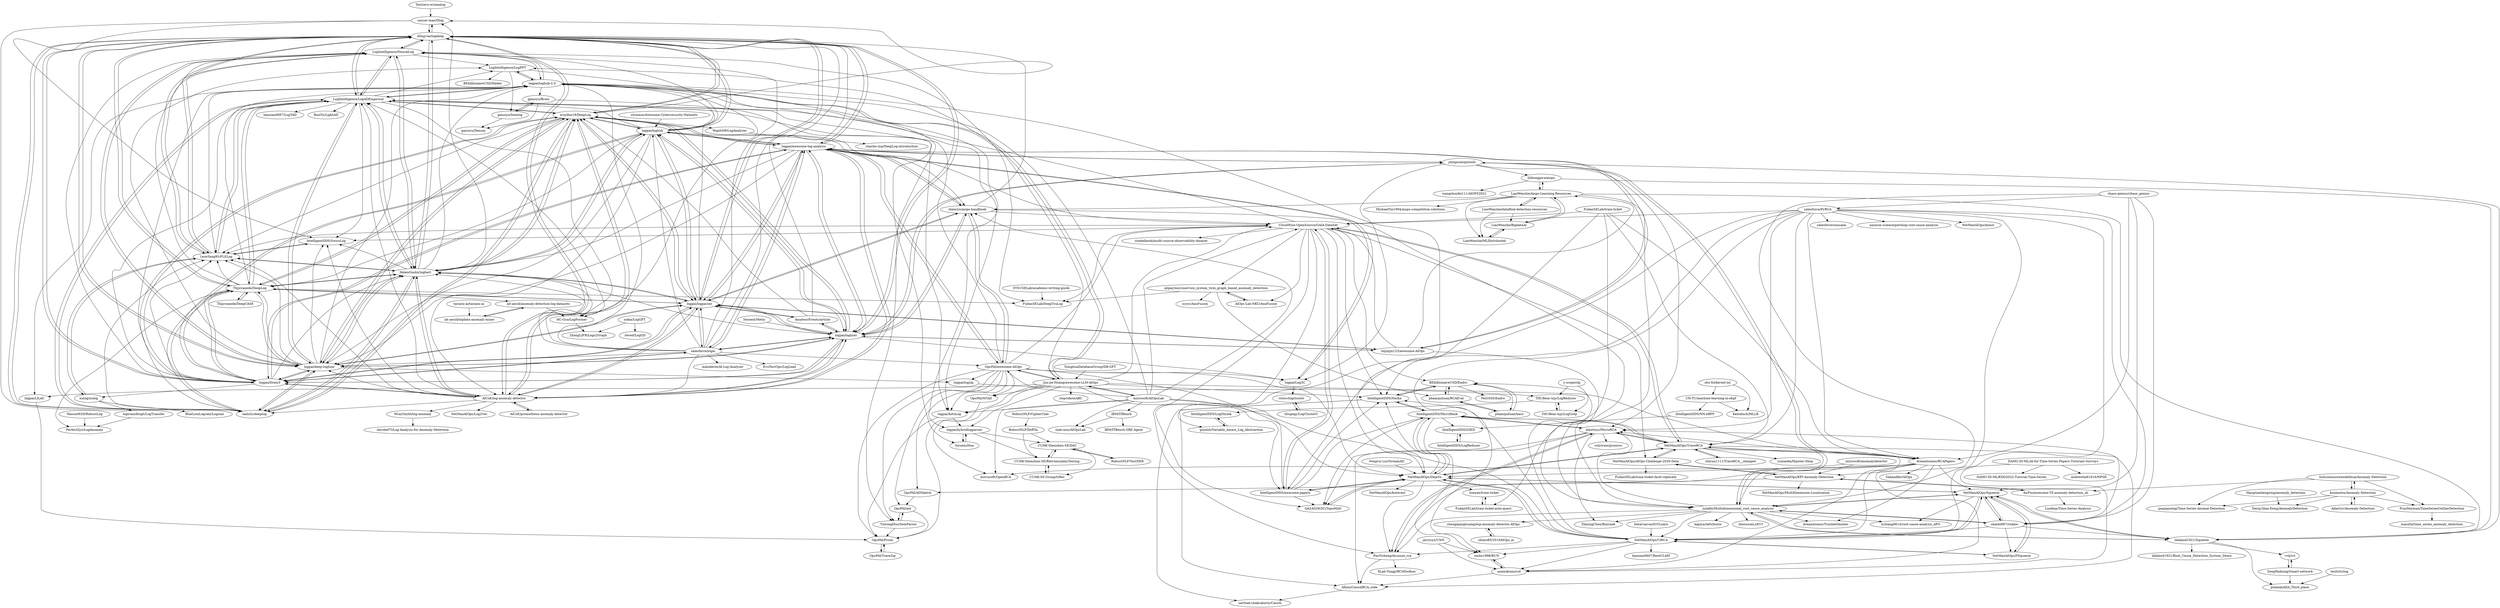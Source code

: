 digraph G {
"Testzero-wz/analog" -> "saucer-man/Dlog" ["e"=1]
"shramos/Awesome-Cybersecurity-Datasets" -> "logpai/loghub" ["e"=1]
"Albertsr/Anomaly-Detection" -> "kunlaotou/Anomaly-Detection" ["e"=1]
"logpai/awesome-log-analysis" -> "logpai/logparser"
"logpai/awesome-log-analysis" -> "logpai/loglizer"
"logpai/awesome-log-analysis" -> "d0ng1ee/logdeep"
"logpai/awesome-log-analysis" -> "logpai/loghub"
"logpai/awesome-log-analysis" -> "logpai/Drain3"
"logpai/awesome-log-analysis" -> "chenryn/aiops-handbook" ["e"=1]
"logpai/awesome-log-analysis" -> "AICoE/log-anomaly-detector"
"logpai/awesome-log-analysis" -> "wuyifan18/DeepLog"
"logpai/awesome-log-analysis" -> "logpai/Log3C"
"logpai/awesome-log-analysis" -> "logpai/deep-loglizer"
"logpai/awesome-log-analysis" -> "linjinjin123/awesome-AIOps" ["e"=1]
"logpai/awesome-log-analysis" -> "HelenGuohx/logbert"
"logpai/awesome-log-analysis" -> "OpsPAI/awesome-AIOps"
"logpai/awesome-log-analysis" -> "salesforce/logai"
"logpai/awesome-log-analysis" -> "jixinpu/aiopstools" ["e"=1]
"AICoE/log-anomaly-detector" -> "d0ng1ee/logdeep"
"AICoE/log-anomaly-detector" -> "logpai/loglizer"
"AICoE/log-anomaly-detector" -> "wuyifan18/DeepLog"
"AICoE/log-anomaly-detector" -> "logpai/awesome-log-analysis"
"AICoE/log-anomaly-detector" -> "HelenGuohx/logbert"
"AICoE/log-anomaly-detector" -> "LogIntelligence/LogADEmpirical"
"AICoE/log-anomaly-detector" -> "NetManAIOps/Log2Vec" ["e"=1]
"AICoE/log-anomaly-detector" -> "nailo2c/deeplog"
"AICoE/log-anomaly-detector" -> "logpai/Drain3"
"AICoE/log-anomaly-detector" -> "logpai/logparser"
"AICoE/log-anomaly-detector" -> "logpai/deep-loglizer"
"AICoE/log-anomaly-detector" -> "IntelligentDDS/SwissLog"
"AICoE/log-anomaly-detector" -> "AICoE/prometheus-anomaly-detector" ["e"=1]
"AICoE/log-anomaly-detector" -> "LeonYang95/PLELog"
"AICoE/log-anomaly-detector" -> "WraySmith/log-anomaly"
"wuyifan18/DeepLog" -> "d0ng1ee/logdeep"
"wuyifan18/DeepLog" -> "logpai/logparser"
"wuyifan18/DeepLog" -> "Thijsvanede/DeepLog"
"wuyifan18/DeepLog" -> "logpai/loglizer"
"wuyifan18/DeepLog" -> "nailo2c/deeplog"
"wuyifan18/DeepLog" -> "LogIntelligence/LogADEmpirical"
"wuyifan18/DeepLog" -> "LeonYang95/PLELog"
"wuyifan18/DeepLog" -> "AICoE/log-anomaly-detector"
"wuyifan18/DeepLog" -> "logpai/Drain3"
"wuyifan18/DeepLog" -> "HelenGuohx/logbert"
"wuyifan18/DeepLog" -> "logpai/awesome-log-analysis"
"wuyifan18/DeepLog" -> "saucer-man/Dlog"
"wuyifan18/DeepLog" -> "logpai/loghub"
"wuyifan18/DeepLog" -> "logpai/deep-loglizer"
"wuyifan18/DeepLog" -> "Wapiti08/LogAnalyzer"
"AICoE/prometheus-anomaly-detector" -> "AICoE/log-anomaly-detector" ["e"=1]
"microsoft/anomalydetector" -> "junkfei/Multidimensional_root_cause_analysis" ["e"=1]
"microsoft/anomalydetector" -> "NetManAIOps/KPI-Anomaly-Detection" ["e"=1]
"linjinjin123/awesome-AIOps" -> "logpai/awesome-log-analysis" ["e"=1]
"linjinjin123/awesome-AIOps" -> "logpai/loglizer" ["e"=1]
"linjinjin123/awesome-AIOps" -> "junkfei/Multidimensional_root_cause_analysis" ["e"=1]
"linjinjin123/awesome-AIOps" -> "LiaoWenzhe/Aiops-Learning-Resources" ["e"=1]
"linjinjin123/awesome-AIOps" -> "logpai/logparser" ["e"=1]
"linjinjin123/awesome-AIOps" -> "CloudWise-OpenSource/GAIA-DataSet" ["e"=1]
"Tencent/Metis" -> "logpai/loglizer" ["e"=1]
"chenryn/aiops-handbook" -> "logpai/awesome-log-analysis" ["e"=1]
"chenryn/aiops-handbook" -> "logpai/loglizer" ["e"=1]
"chenryn/aiops-handbook" -> "logpai/logparser" ["e"=1]
"chenryn/aiops-handbook" -> "CloudWise-OpenSource/GAIA-DataSet" ["e"=1]
"chenryn/aiops-handbook" -> "d0ng1ee/logdeep" ["e"=1]
"chenryn/aiops-handbook" -> "OpsPAI/awesome-AIOps" ["e"=1]
"chenryn/aiops-handbook" -> "junkfei/Multidimensional_root_cause_analysis" ["e"=1]
"logpai/Log3C" -> "logpai/awesome-log-analysis"
"logpai/Log3C" -> "ristov/logcluster"
"junkfei/Multidimensional_root_cause_analysis" -> "lalaland1921/Squeeze"
"junkfei/Multidimensional_root_cause_analysis" -> "NetManAIOps/Squeeze"
"junkfei/Multidimensional_root_cause_analysis" -> "shaido987/riskloc"
"junkfei/Multidimensional_root_cause_analysis" -> "dreamhomes/TroubleShooter"
"junkfei/Multidimensional_root_cause_analysis" -> "PanYicheng/dycause_rca"
"junkfei/Multidimensional_root_cause_analysis" -> "lyzhang0614/root-cause-analysis_APG"
"junkfei/Multidimensional_root_cause_analysis" -> "chengqianghuang/exp-anomaly-detector-AIOps"
"junkfei/Multidimensional_root_cause_analysis" -> "elastisys/MicroRCA"
"junkfei/Multidimensional_root_cause_analysis" -> "ZhiyingChen/fluxrank"
"junkfei/Multidimensional_root_cause_analysis" -> "jixinpu/aiopstools" ["e"=1]
"junkfei/Multidimensional_root_cause_analysis" -> "DawnsonLi/EVT" ["e"=1]
"junkfei/Multidimensional_root_cause_analysis" -> "kapiya/Adtributor"
"junkfei/Multidimensional_root_cause_analysis" -> "NetManAIOps/CIRCA"
"FudanSELab/train-ticket" -> "CloudWise-OpenSource/GAIA-DataSet" ["e"=1]
"FudanSELab/train-ticket" -> "NetManAIOps/TraceRCA" ["e"=1]
"FudanSELab/train-ticket" -> "NetManAIOps/DejaVu" ["e"=1]
"FudanSELab/train-ticket" -> "FudanSELab/train-ticket-auto-query" ["e"=1]
"FudanSELab/train-ticket" -> "dreamhomes/RCAPapers" ["e"=1]
"jixinpu/aiopstools" -> "junkfei/Multidimensional_root_cause_analysis" ["e"=1]
"jixinpu/aiopstools" -> "lilihongjava/aiops" ["e"=1]
"jixinpu/aiopstools" -> "logpai/loglizer" ["e"=1]
"jixinpu/aiopstools" -> "logpai/awesome-log-analysis" ["e"=1]
"jixinpu/aiopstools" -> "lalaland1921/Squeeze" ["e"=1]
"jixinpu/aiopstools" -> "logpai/Log3C" ["e"=1]
"jixinpu/aiopstools" -> "elastisys/MicroRCA" ["e"=1]
"AmateurEvents/article" -> "logpai/loglizer"
"AmateurEvents/article" -> "d0ng1ee/logdeep"
"AmateurEvents/article" -> "wuyifan18/DeepLog"
"AmateurEvents/article" -> "logpai/logparser"
"PracNeyman/TimeSeriesOutlierDetection" -> "massful/time_series_anomaly_detection"
"kunlaotou/Anomaly-Detection" -> "buhuixiezuowendelihua/Anomaly-Detection"
"kunlaotou/Anomaly-Detection" -> "Deriq-Qian-Dong/AnomalyDetection"
"kunlaotou/Anomaly-Detection" -> "PracNeyman/TimeSeriesOutlierDetection"
"kunlaotou/Anomaly-Detection" -> "Albertsr/Anomaly-Detection" ["e"=1]
"kunlaotou/Anomaly-Detection" -> "panjianning/Time-Series-Anomal-Detection"
"NetManAIOps/Squeeze" -> "lalaland1921/Squeeze"
"NetManAIOps/Squeeze" -> "shaido987/riskloc"
"NetManAIOps/Squeeze" -> "NetManAIOps/PSqueeze"
"NetManAIOps/Squeeze" -> "junkfei/Multidimensional_root_cause_analysis"
"NetManAIOps/Squeeze" -> "NetManAIOps/CIRCA"
"NetManAIOps/Squeeze" -> "NetManAIOps/DejaVu"
"NetManAIOps/Squeeze" -> "lyzhang0614/root-cause-analysis_APG"
"Hangtianhengxing/anomaly_detection" -> "Deriq-Qian-Dong/AnomalyDetection"
"chengqianghuang/exp-anomaly-detector-AIOps" -> "shimo85/2019AIOps_ai"
"shimo85/2019AIOps_ai" -> "chengqianghuang/exp-anomaly-detector-AIOps"
"logtransfergit/LogTransfer" -> "PerfectZyx/LogAnomaly"
"logpai/Drain3" -> "logpai/logparser"
"logpai/Drain3" -> "d0ng1ee/logdeep"
"logpai/Drain3" -> "logpai/loglizer"
"logpai/Drain3" -> "logpai/awesome-log-analysis"
"logpai/Drain3" -> "wuyifan18/DeepLog"
"logpai/Drain3" -> "logpai/deep-loglizer"
"logpai/Drain3" -> "LogIntelligence/LogADEmpirical"
"logpai/Drain3" -> "logpai/loghub"
"logpai/Drain3" -> "HelenGuohx/logbert"
"logpai/Drain3" -> "Thijsvanede/DeepLog"
"logpai/Drain3" -> "AICoE/log-anomaly-detector"
"logpai/Drain3" -> "salesforce/logai"
"logpai/Drain3" -> "LogIntelligence/NeuralLog"
"logpai/Drain3" -> "nulog/nulog"
"logpai/Drain3" -> "LeonYang95/PLELog"
"d0ng1ee/logdeep" -> "wuyifan18/DeepLog"
"d0ng1ee/logdeep" -> "HelenGuohx/logbert"
"d0ng1ee/logdeep" -> "nailo2c/deeplog"
"d0ng1ee/logdeep" -> "logpai/logparser"
"d0ng1ee/logdeep" -> "LogIntelligence/LogADEmpirical"
"d0ng1ee/logdeep" -> "LeonYang95/PLELog"
"d0ng1ee/logdeep" -> "Thijsvanede/DeepLog"
"d0ng1ee/logdeep" -> "logpai/loglizer"
"d0ng1ee/logdeep" -> "AICoE/log-anomaly-detector"
"d0ng1ee/logdeep" -> "logpai/Drain3"
"d0ng1ee/logdeep" -> "logpai/deep-loglizer"
"d0ng1ee/logdeep" -> "logpai/awesome-log-analysis"
"d0ng1ee/logdeep" -> "LogIntelligence/NeuralLog"
"d0ng1ee/logdeep" -> "saucer-man/Dlog"
"d0ng1ee/logdeep" -> "logpai/loghub"
"nulog/nulog" -> "LeonYang95/PLELog"
"nulog/nulog" -> "BlueLionLogram/Logram"
"nulog/nulog" -> "logtransfergit/LogTransfer"
"NetManAIOps/KPI-Anomaly-Detection" -> "NetManAIOps/AIOps-Challenge-2020-Data"
"NetManAIOps/KPI-Anomaly-Detection" -> "NetManAIOps/MultiDimension-Localization"
"NetManAIOps/KPI-Anomaly-Detection" -> "AirFin/awesome-TS-anomaly-detection_zh"
"NetManAIOps/KPI-Anomaly-Detection" -> "OpsPAI/ADSketch"
"buhuixiezuowendelihua/Anomaly-Detection" -> "kunlaotou/Anomaly-Detection"
"buhuixiezuowendelihua/Anomaly-Detection" -> "panjianning/Time-Series-Anomal-Detection"
"buhuixiezuowendelihua/Anomaly-Detection" -> "PracNeyman/TimeSeriesOutlierDetection"
"buhuixiezuowendelihua/Anomaly-Detection" -> "AirFin/awesome-TS-anomaly-detection_zh"
"Thijsvanede/DeepLog" -> "nailo2c/deeplog"
"Thijsvanede/DeepLog" -> "d0ng1ee/logdeep"
"Thijsvanede/DeepLog" -> "Thijsvanede/DeepCASE" ["e"=1]
"Thijsvanede/DeepLog" -> "wuyifan18/DeepLog"
"Thijsvanede/DeepLog" -> "HelenGuohx/logbert"
"Thijsvanede/DeepLog" -> "LogIntelligence/LogADEmpirical"
"Thijsvanede/DeepLog" -> "logpai/deep-loglizer"
"Thijsvanede/DeepLog" -> "LogIntelligence/NeuralLog"
"Thijsvanede/DeepLog" -> "FudanSELab/DeepTraLog"
"Thijsvanede/DeepLog" -> "logpai/Drain3"
"Thijsvanede/DeepLog" -> "PerfectZyx/LogAnomaly"
"Thijsvanede/DeepLog" -> "logpai/logparser"
"Thijsvanede/DeepLog" -> "logpai/loghub-2.0"
"Thijsvanede/DeepLog" -> "ait-aecid/anomaly-detection-log-datasets"
"Thijsvanede/DeepLog" -> "LeonYang95/PLELog"
"ait-aecid/logdata-anomaly-miner" -> "ait-aecid/anomaly-detection-log-datasets"
"Wapiti08/LogAnalyzer" -> "charles-typ/DeepLog-introduction"
"logpai/logzip" -> "THUBear-wjy/LogReducer"
"dreamhomes/RCAPapers" -> "NetManAIOps/TraceRCA"
"dreamhomes/RCAPapers" -> "elastisys/MicroRCA"
"dreamhomes/RCAPapers" -> "dreamhomes/TroubleShooter"
"dreamhomes/RCAPapers" -> "Sahandfer/AIOps"
"dreamhomes/RCAPapers" -> "PanYicheng/dycause_rca"
"dreamhomes/RCAPapers" -> "NetManAIOps/CIRCA"
"dreamhomes/RCAPapers" -> "microsoft/OpenRCA"
"dreamhomes/RCAPapers" -> "NetManAIOps/Squeeze"
"dreamhomes/RCAPapers" -> "NetManAIOps/DejaVu"
"dreamhomes/RCAPapers" -> "azamikram/rcd"
"nailo2c/deeplog" -> "Thijsvanede/DeepLog"
"nailo2c/deeplog" -> "d0ng1ee/logdeep"
"nailo2c/deeplog" -> "wuyifan18/DeepLog"
"nailo2c/deeplog" -> "LeonYang95/PLELog"
"nailo2c/deeplog" -> "LogIntelligence/LogADEmpirical"
"nailo2c/deeplog" -> "HelenGuohx/logbert"
"nailo2c/deeplog" -> "logpai/deep-loglizer"
"nailo2c/deeplog" -> "logpai/loghub-2.0"
"saucer-man/Dlog" -> "d0ng1ee/logdeep"
"saucer-man/Dlog" -> "IntelligentDDS/SwissLog"
"saucer-man/Dlog" -> "nailo2c/deeplog"
"ZengHaihong/Smart-network" -> "pinlank/AIIA_Third_place"
"ZengHaihong/Smart-network" -> "vvlj/rcl"
"lalaland1921/Squeeze" -> "NetManAIOps/Squeeze"
"lalaland1921/Squeeze" -> "junkfei/Multidimensional_root_cause_analysis"
"lalaland1921/Squeeze" -> "lalaland1921/Root_Cause_Detection_System_Demo"
"lalaland1921/Squeeze" -> "pinlank/AIIA_Third_place"
"lalaland1921/Squeeze" -> "vvlj/rcl"
"testtctc/log" -> "pinlank/AIIA_Third_place"
"QAZASDEDC/TopoMAD" -> "NetManAIOps/DejaVu"
"elastisys/MicroRCA" -> "PanYicheng/dycause_rca"
"elastisys/MicroRCA" -> "NetManAIOps/TraceRCA"
"elastisys/MicroRCA" -> "ZhiyingChen/fluxrank"
"elastisys/MicroRCA" -> "IntelligentDDS/MicroRank"
"elastisys/MicroRCA" -> "AXinx/CausalRCA_code"
"elastisys/MicroRCA" -> "rshriram/pymicro"
"elastisys/MicroRCA" -> "QAZASDEDC/TopoMAD"
"Mason0629/RobustLog" -> "PerfectZyx/LogAnomaly"
"vvlj/rcl" -> "ZengHaihong/Smart-network"
"HelenGuohx/logbert" -> "d0ng1ee/logdeep"
"HelenGuohx/logbert" -> "LogIntelligence/NeuralLog"
"HelenGuohx/logbert" -> "LogIntelligence/LogADEmpirical"
"HelenGuohx/logbert" -> "LeonYang95/PLELog"
"HelenGuohx/logbert" -> "logpai/deep-loglizer"
"HelenGuohx/logbert" -> "Thijsvanede/DeepLog"
"HelenGuohx/logbert" -> "nailo2c/deeplog"
"HelenGuohx/logbert" -> "IntelligentDDS/SwissLog"
"HelenGuohx/logbert" -> "wuyifan18/DeepLog"
"HelenGuohx/logbert" -> "logpai/loghub-2.0"
"HelenGuohx/logbert" -> "HC-Guo/LogFormer"
"HelenGuohx/logbert" -> "saucer-man/Dlog"
"HelenGuohx/logbert" -> "logpai/loghub"
"HelenGuohx/logbert" -> "AICoE/log-anomaly-detector"
"HelenGuohx/logbert" -> "logpai/logparser"
"chaos-genius/chaos_genius" -> "salesforce/PyRCA" ["e"=1]
"chaos-genius/chaos_genius" -> "dreamhomes/RCAPapers" ["e"=1]
"chaos-genius/chaos_genius" -> "junkfei/Multidimensional_root_cause_analysis" ["e"=1]
"chaos-genius/chaos_genius" -> "NetManAIOps/Squeeze" ["e"=1]
"chaos-genius/chaos_genius" -> "shaido987/riskloc" ["e"=1]
"AirFin/awesome-TS-anomaly-detection_zh" -> "NetManAIOps/KPI-Anomaly-Detection"
"AirFin/awesome-TS-anomaly-detection_zh" -> "Luodian/Time-Series-Analysis"
"LeonYang95/PLELog" -> "LogIntelligence/LogADEmpirical"
"LeonYang95/PLELog" -> "IntelligentDDS/SwissLog"
"LeonYang95/PLELog" -> "LogIntelligence/NeuralLog"
"LeonYang95/PLELog" -> "d0ng1ee/logdeep"
"LeonYang95/PLELog" -> "nulog/nulog"
"LeonYang95/PLELog" -> "HelenGuohx/logbert"
"IntelligentDDS/SwissLog" -> "LeonYang95/PLELog"
"logpai/deep-loglizer" -> "LogIntelligence/LogADEmpirical"
"logpai/deep-loglizer" -> "LogIntelligence/NeuralLog"
"logpai/deep-loglizer" -> "HelenGuohx/logbert"
"logpai/deep-loglizer" -> "d0ng1ee/logdeep"
"logpai/deep-loglizer" -> "nailo2c/deeplog"
"logpai/deep-loglizer" -> "Thijsvanede/DeepLog"
"logpai/deep-loglizer" -> "logpai/loghub-2.0"
"logpai/deep-loglizer" -> "logpai/logparser"
"logpai/deep-loglizer" -> "logpai/Drain3"
"logpai/deep-loglizer" -> "logpai/loglizer"
"logpai/deep-loglizer" -> "LeonYang95/PLELog"
"logpai/deep-loglizer" -> "LogIntelligence/LogPPT"
"logpai/deep-loglizer" -> "IntelligentDDS/SwissLog"
"logpai/deep-loglizer" -> "wuyifan18/DeepLog"
"logpai/deep-loglizer" -> "logpai/logzip"
"LogIntelligence/LogADEmpirical" -> "LogIntelligence/NeuralLog"
"LogIntelligence/LogADEmpirical" -> "LeonYang95/PLELog"
"LogIntelligence/LogADEmpirical" -> "HelenGuohx/logbert"
"LogIntelligence/LogADEmpirical" -> "d0ng1ee/logdeep"
"LogIntelligence/LogADEmpirical" -> "logpai/deep-loglizer"
"LogIntelligence/LogADEmpirical" -> "HC-Guo/LogFormer"
"LogIntelligence/LogADEmpirical" -> "LogIntelligence/LogPPT"
"LogIntelligence/LogADEmpirical" -> "IntelligentDDS/SwissLog"
"LogIntelligence/LogADEmpirical" -> "logpai/AutoLog"
"LogIntelligence/LogADEmpirical" -> "Thijsvanede/DeepLog"
"LogIntelligence/LogADEmpirical" -> "logpai/loghub-2.0"
"LogIntelligence/LogADEmpirical" -> "nailo2c/deeplog"
"LogIntelligence/LogADEmpirical" -> "wuyifan18/DeepLog"
"LogIntelligence/LogADEmpirical" -> "hanxiao0607/LogTAD"
"LogIntelligence/LogADEmpirical" -> "BoxiYu/LightAD"
"CloudWise-OpenSource/GAIA-DataSet" -> "alipay/microservice_system_twin_graph_based_anomaly_detection"
"CloudWise-OpenSource/GAIA-DataSet" -> "NetManAIOps/DejaVu"
"CloudWise-OpenSource/GAIA-DataSet" -> "NetManAIOps/TraceRCA"
"CloudWise-OpenSource/GAIA-DataSet" -> "AIOps-Lab-NKU/AnoFusion"
"CloudWise-OpenSource/GAIA-DataSet" -> "QAZASDEDC/TopoMAD"
"CloudWise-OpenSource/GAIA-DataSet" -> "IntelligentDDS/Nezha"
"CloudWise-OpenSource/GAIA-DataSet" -> "IntelligentDDS/awesome-papers"
"CloudWise-OpenSource/GAIA-DataSet" -> "snedelkoski/multi-source-observability-dataset"
"CloudWise-OpenSource/GAIA-DataSet" -> "FudanSELab/DeepTraLog"
"CloudWise-OpenSource/GAIA-DataSet" -> "LeonYang95/PLELog"
"CloudWise-OpenSource/GAIA-DataSet" -> "BEbillionaireUSD/Eadro"
"CloudWise-OpenSource/GAIA-DataSet" -> "LogIntelligence/LogADEmpirical"
"CloudWise-OpenSource/GAIA-DataSet" -> "IntelligentDDS/SwissLog"
"CloudWise-OpenSource/GAIA-DataSet" -> "NetManAIOps/AIOps-Challenge-2020-Data"
"CloudWise-OpenSource/GAIA-DataSet" -> "PanYicheng/dycause_rca"
"SYSUSELab/academic-writing-guide" -> "FudanSELab/DeepTraLog" ["e"=1]
"y-scope/clp" -> "THUBear-wjy/LogGrep" ["e"=1]
"y-scope/clp" -> "THUBear-wjy/LogReducer" ["e"=1]
"NetManAIOps/TraceRCA" -> "chiyun1111/TraceRCA__changed"
"NetManAIOps/TraceRCA" -> "IntelligentDDS/MicroRank"
"NetManAIOps/TraceRCA" -> "elastisys/MicroRCA"
"NetManAIOps/TraceRCA" -> "NetManAIOps/DejaVu"
"NetManAIOps/TraceRCA" -> "azamikram/rcd"
"NetManAIOps/TraceRCA" -> "dreamhomes/RCAPapers"
"NetManAIOps/TraceRCA" -> "AXinx/CausalRCA_code"
"NetManAIOps/TraceRCA" -> "yuxiaoba/Hipster-Shop"
"NetManAIOps/TraceRCA" -> "NetManAIOps/AIOps-Challenge-2020-Data"
"NetManAIOps/TraceRCA" -> "CloudWise-OpenSource/GAIA-DataSet"
"CN-TU/machine-learning-in-ebpf" -> "IntelligentDDS/NN-eBPF"
"CN-TU/machine-learning-in-ebpf" -> "Keitokuch/MLLB"
"WraySmith/log-anomaly" -> "davide97l/Log-Analysis-for-Anomaly-Detection"
"LogIntelligence/NeuralLog" -> "LogIntelligence/LogADEmpirical"
"LogIntelligence/NeuralLog" -> "LeonYang95/PLELog"
"LogIntelligence/NeuralLog" -> "HelenGuohx/logbert"
"LogIntelligence/NeuralLog" -> "logpai/loghub-2.0"
"LogIntelligence/NeuralLog" -> "logpai/deep-loglizer"
"LogIntelligence/NeuralLog" -> "FudanSELab/DeepTraLog"
"LogIntelligence/NeuralLog" -> "d0ng1ee/logdeep"
"LogIntelligence/NeuralLog" -> "LogIntelligence/LogPPT"
"Fengrui-Liu/StreamAD" -> "NetManAIOps/DejaVu" ["e"=1]
"OpsPAI/awesome-AIOps" -> "OpsPAI/aid"
"OpsPAI/awesome-AIOps" -> "Jun-jie-Huang/awesome-LLM-AIOps"
"OpsPAI/awesome-AIOps" -> "OpsPAI/MTAD" ["e"=1]
"OpsPAI/awesome-AIOps" -> "OpsPAI/ADSketch"
"OpsPAI/awesome-AIOps" -> "LogIntelligence/LogADEmpirical"
"OpsPAI/awesome-AIOps" -> "IntelligentDDS/awesome-papers"
"OpsPAI/awesome-AIOps" -> "logpai/AutoLog"
"OpsPAI/awesome-AIOps" -> "chenryn/aiops-handbook" ["e"=1]
"OpsPAI/awesome-AIOps" -> "logpai/awesome-log-analysis"
"OpsPAI/awesome-AIOps" -> "logpai/logzip"
"OpsPAI/awesome-AIOps" -> "OpsPAI/Prism"
"OpsPAI/awesome-AIOps" -> "YintongHuo/SemParser"
"OpsPAI/awesome-AIOps" -> "CloudWise-OpenSource/GAIA-DataSet"
"OpsPAI/awesome-AIOps" -> "NetManAIOps/DejaVu"
"OpsPAI/awesome-AIOps" -> "logpai/Log3C"
"THUBear-wjy/LogReducer" -> "THUBear-wjy/LogGrep"
"THUBear-wjy/LogReducer" -> "IntelligentDDS/LogShrink"
"PanYicheng/dycause_rca" -> "elastisys/MicroRCA"
"PanYicheng/dycause_rca" -> "XLab-Tongji/RCAToolbox"
"PanYicheng/dycause_rca" -> "AXinx/CausalRCA_code"
"OpsPAI/aid" -> "OpsPAI/Prism"
"OpsPAI/aid" -> "YintongHuo/SemParser"
"lizeyan/train-ticket" -> "FudanSELab/train-ticket-auto-query"
"LiaoWenzhe/BigdataAi" -> "LiaoWenzhe/MLDistributed"
"LiaoWenzhe/BigdataAi" -> "LiaoWenzhe/Aiops-Learning-Resources"
"shaido987/riskloc" -> "NetManAIOps/Squeeze"
"shaido987/riskloc" -> "junkfei/Multidimensional_root_cause_analysis"
"shaido987/riskloc" -> "NetManAIOps/PSqueeze"
"shaido987/riskloc" -> "lalaland1921/Squeeze"
"shaido987/riskloc" -> "elastisys/MicroRCA"
"shaido987/riskloc" -> "NetManAIOps/CIRCA"
"Thijsvanede/DeepCASE" -> "Thijsvanede/DeepLog" ["e"=1]
"NetManAIOps/AIOps-Challenge-2020-Data" -> "NetManAIOps/KPI-Anomaly-Detection"
"NetManAIOps/AIOps-Challenge-2020-Data" -> "FudanSELab/train-ticket-fault-replicate" ["e"=1]
"NetManAIOps/AIOps-Challenge-2020-Data" -> "NetManAIOps/TraceRCA"
"lilihongjava/aiops" -> "LiaoWenzhe/Aiops-Learning-Resources"
"lilihongjava/aiops" -> "wangzhoufei111/AIOPS2021"
"lilihongjava/aiops" -> "lalaland1921/Squeeze"
"FudanSELab/train-ticket-auto-query" -> "lizeyan/train-ticket"
"IntelligentDDS/MicroRank" -> "IntelligentDDS/GIED"
"IntelligentDDS/MicroRank" -> "IntelligentDDS/Nezha"
"IntelligentDDS/MicroRank" -> "NetManAIOps/DejaVu"
"IntelligentDDS/MicroRank" -> "NetManAIOps/TraceRCA"
"IntelligentDDS/MicroRank" -> "QAZASDEDC/TopoMAD"
"IntelligentDDS/MicroRank" -> "elastisys/MicroRCA"
"IntelligentDDS/MicroRank" -> "zmlin1998/RUN"
"LiaoWenzhe/MLDistributed" -> "LiaoWenzhe/BigdataAi"
"LiaoWenzhe/Aiops-Learning-Resources" -> "LiaoWenzhe/BigdataAi"
"LiaoWenzhe/Aiops-Learning-Resources" -> "lilihongjava/aiops"
"LiaoWenzhe/Aiops-Learning-Resources" -> "LiaoWenzhe/dataRisk-detection-resources"
"LiaoWenzhe/Aiops-Learning-Resources" -> "LiaoWenzhe/MLDistributed"
"LiaoWenzhe/Aiops-Learning-Resources" -> "lalaland1921/Squeeze"
"LiaoWenzhe/Aiops-Learning-Resources" -> "MichaelYin1994/aiops-competition-solutions"
"LiaoWenzhe/Aiops-Learning-Resources" -> "junkfei/Multidimensional_root_cause_analysis"
"LiaoWenzhe/Aiops-Learning-Resources" -> "chenryn/aiops-handbook" ["e"=1]
"logpai/logparser" -> "logpai/loglizer"
"logpai/logparser" -> "logpai/loghub"
"logpai/logparser" -> "logpai/Drain3"
"logpai/logparser" -> "d0ng1ee/logdeep"
"logpai/logparser" -> "logpai/awesome-log-analysis"
"logpai/logparser" -> "wuyifan18/DeepLog"
"logpai/logparser" -> "logpai/deep-loglizer"
"logpai/logparser" -> "HelenGuohx/logbert"
"logpai/logparser" -> "chenryn/aiops-handbook" ["e"=1]
"logpai/logparser" -> "AICoE/log-anomaly-detector"
"logpai/logparser" -> "Thijsvanede/DeepLog"
"logpai/logparser" -> "AmateurEvents/article"
"logpai/logparser" -> "linjinjin123/awesome-AIOps" ["e"=1]
"logpai/logparser" -> "LogIntelligence/LogADEmpirical"
"logpai/logparser" -> "salesforce/logai"
"IntelligentDDS/awesome-papers" -> "NetManAIOps/DejaVu"
"IntelligentDDS/awesome-papers" -> "IntelligentDDS/MicroRank"
"IntelligentDDS/awesome-papers" -> "QAZASDEDC/TopoMAD"
"IntelligentDDS/awesome-papers" -> "IntelligentDDS/Nezha"
"IntelligentDDS/awesome-papers" -> "CloudWise-OpenSource/GAIA-DataSet"
"DataCanvasIO/YLearn" -> "NetManAIOps/CIRCA" ["e"=1]
"chiyun1111/TraceRCA__changed" -> "NetManAIOps/TraceRCA"
"NetManAIOps/CIRCA" -> "NetManAIOps/DejaVu"
"NetManAIOps/CIRCA" -> "BEbillionaireUSD/Eadro"
"NetManAIOps/CIRCA" -> "NetManAIOps/PSqueeze"
"NetManAIOps/CIRCA" -> "PanYicheng/dycause_rca"
"NetManAIOps/CIRCA" -> "NetManAIOps/Squeeze"
"NetManAIOps/CIRCA" -> "azamikram/rcd"
"NetManAIOps/CIRCA" -> "zmlin1998/RUN"
"NetManAIOps/CIRCA" -> "IntelligentDDS/Nezha"
"NetManAIOps/CIRCA" -> "hanxiao0607/RootCLAM"
"NetManAIOps/DejaVu" -> "IntelligentDDS/MicroRank"
"NetManAIOps/DejaVu" -> "NetManAIOps/CIRCA"
"NetManAIOps/DejaVu" -> "QAZASDEDC/TopoMAD"
"NetManAIOps/DejaVu" -> "lizeyan/train-ticket"
"NetManAIOps/DejaVu" -> "IntelligentDDS/Nezha"
"NetManAIOps/DejaVu" -> "NetManAIOps/TraceRCA"
"NetManAIOps/DejaVu" -> "IntelligentDDS/awesome-papers"
"NetManAIOps/DejaVu" -> "PanYicheng/dycause_rca"
"NetManAIOps/DejaVu" -> "NetManAIOps/kontrast"
"NetManAIOps/DejaVu" -> "NetManAIOps/Squeeze"
"OpsPAI/ADSketch" -> "OpsPAI/aid"
"LiaoWenzhe/dataRisk-detection-resources" -> "LiaoWenzhe/MLDistributed"
"LiaoWenzhe/dataRisk-detection-resources" -> "LiaoWenzhe/Aiops-Learning-Resources"
"LiaoWenzhe/dataRisk-detection-resources" -> "LiaoWenzhe/BigdataAi"
"sbu-fsl/kernel-ml" -> "CN-TU/machine-learning-in-ebpf"
"sbu-fsl/kernel-ml" -> "Keitokuch/MLLB"
"gaiusyu/Semlog" -> "gaiusyu/Brain"
"gaiusyu/Semlog" -> "gaiusyu/Denum"
"NetManAIOps/PSqueeze" -> "NetManAIOps/Squeeze"
"NetManAIOps/PSqueeze" -> "NetManAIOps/CIRCA"
"LogIntelligence/LogPPT" -> "logpai/loghub-2.0"
"LogIntelligence/LogPPT" -> "YintongHuo/SemParser"
"LogIntelligence/LogPPT" -> "BEbillionaireUSD/Hades"
"LogIntelligence/LogPPT" -> "gaiusyu/Semlog"
"logpai/loglizer" -> "logpai/logparser"
"logpai/loglizer" -> "d0ng1ee/logdeep"
"logpai/loglizer" -> "logpai/loghub"
"logpai/loglizer" -> "logpai/awesome-log-analysis"
"logpai/loglizer" -> "wuyifan18/DeepLog"
"logpai/loglizer" -> "AICoE/log-anomaly-detector"
"logpai/loglizer" -> "logpai/Drain3"
"logpai/loglizer" -> "logpai/deep-loglizer"
"logpai/loglizer" -> "chenryn/aiops-handbook" ["e"=1]
"logpai/loglizer" -> "AmateurEvents/article"
"logpai/loglizer" -> "HelenGuohx/logbert"
"logpai/loglizer" -> "salesforce/logai"
"logpai/loglizer" -> "linjinjin123/awesome-AIOps" ["e"=1]
"logpai/loglizer" -> "logpai/Log3C"
"logpai/loglizer" -> "jixinpu/aiopstools" ["e"=1]
"OpsPAI/MTAD" -> "OpsPAI/Prism" ["e"=1]
"salesforce/logai" -> "logpai/loglizer"
"salesforce/logai" -> "logpai/Drain3"
"salesforce/logai" -> "d0ng1ee/logdeep"
"salesforce/logai" -> "logpai/deep-loglizer"
"salesforce/logai" -> "LogIntelligence/LogADEmpirical"
"salesforce/logai" -> "logpai/awesome-log-analysis"
"salesforce/logai" -> "HelenGuohx/logbert"
"salesforce/logai" -> "logpai/logparser"
"salesforce/logai" -> "logpai/loghub-2.0"
"salesforce/logai" -> "ixalodecte/AI-Log-Analyzer"
"salesforce/logai" -> "AICoE/log-anomaly-detector"
"salesforce/logai" -> "LogIntelligence/NeuralLog"
"salesforce/logai" -> "logpai/loghub"
"salesforce/logai" -> "OpsPAI/awesome-AIOps"
"salesforce/logai" -> "EvoTestOps/LogLead"
"jarrycyx/UNN" -> "zmlin1998/RUN" ["e"=1]
"jarrycyx/UNN" -> "azamikram/rcd" ["e"=1]
"DAMO-DI-ML/AI-for-Time-Series-Papers-Tutorials-Surveys" -> "NetManAIOps/KPI-Anomaly-Detection"
"DAMO-DI-ML/AI-for-Time-Series-Papers-Tutorials-Surveys" -> "andrewlai61616/NPSR" ["e"=1]
"DAMO-DI-ML/AI-for-Time-Series-Papers-Tutorials-Surveys" -> "DAMO-DI-ML/KDD2022-Tutorial-Time-Series"
"YintongHuo/SemParser" -> "OpsPAI/Prism"
"YintongHuo/SemParser" -> "OpsPAI/aid"
"AXinx/CausalRCA_code" -> "sarthak-chakraborty/CausIL"
"BEbillionaireUSD/Eadro" -> "IntelligentDDS/Nezha"
"BEbillionaireUSD/Eadro" -> "phamquiluan/RCAEval"
"BEbillionaireUSD/Eadro" -> "phamquiluan/baro"
"BEbillionaireUSD/Eadro" -> "FeiGSSS/Eadro"
"azamikram/rcd" -> "zmlin1998/RUN"
"azamikram/rcd" -> "AXinx/CausalRCA_code"
"ristov/logcluster" -> "zhugegy/LogClusterC"
"gaiusyu/Brain" -> "gaiusyu/Semlog"
"gaiusyu/Brain" -> "gaiusyu/Denum"
"gaiusyu/Brain" -> "Siyuexi/Hue"
"ginolzh/Variable_Aware_Log_Abstraction" -> "IntelligentDDS/LogShrink"
"IntelligentDDS/LogReducer" -> "IntelligentDDS/GIED"
"IntelligentDDS/GIED" -> "IntelligentDDS/LogReducer"
"THUBear-wjy/LogGrep" -> "THUBear-wjy/LogReducer"
"Siyuexi/Hue" -> "logpai/hybridlogparser"
"logpai/loghub" -> "logpai/logparser"
"logpai/loghub" -> "logpai/loglizer"
"logpai/loghub" -> "logpai/awesome-log-analysis"
"logpai/loghub" -> "d0ng1ee/logdeep"
"logpai/loghub" -> "logpai/Drain3"
"logpai/loghub" -> "wuyifan18/DeepLog"
"logpai/loghub" -> "HelenGuohx/logbert"
"logpai/loghub" -> "LogIntelligence/LogADEmpirical"
"logpai/loghub" -> "logpai/deep-loglizer"
"logpai/loghub" -> "Thijsvanede/DeepLog"
"logpai/loghub" -> "chenryn/aiops-handbook" ["e"=1]
"logpai/loghub" -> "CloudWise-OpenSource/GAIA-DataSet"
"logpai/loghub" -> "logpai/loghub-2.0"
"logpai/loghub" -> "AICoE/log-anomaly-detector"
"logpai/loghub" -> "LogIntelligence/NeuralLog"
"salesforce/PyRCA" -> "dreamhomes/RCAPapers"
"salesforce/PyRCA" -> "azamikram/rcd"
"salesforce/PyRCA" -> "CloudWise-OpenSource/GAIA-DataSet"
"salesforce/PyRCA" -> "shaido987/riskloc"
"salesforce/PyRCA" -> "zmlin1998/RUN"
"salesforce/PyRCA" -> "NetManAIOps/CIRCA"
"salesforce/PyRCA" -> "elastisys/MicroRCA"
"salesforce/PyRCA" -> "NetManAIOps/TraceRCA"
"salesforce/PyRCA" -> "IntelligentDDS/Nezha"
"salesforce/PyRCA" -> "salesforce/causalai" ["e"=1]
"salesforce/PyRCA" -> "amazon-science/petshop-root-cause-analysis"
"salesforce/PyRCA" -> "IntelligentDDS/awesome-papers"
"salesforce/PyRCA" -> "NetManAIOps/donut" ["e"=1]
"RobustNLP/CipherChat" -> "RobustNLP/DeRTa" ["e"=1]
"TsinghuaDatabaseGroup/DB-GPT" -> "Jun-jie-Huang/awesome-LLM-AIOps" ["e"=1]
"alipay/microservice_system_twin_graph_based_anomaly_detection" -> "AIOps-Lab-NKU/AnoFusion"
"alipay/microservice_system_twin_graph_based_anomaly_detection" -> "zcyyc/AnoFusion"
"alipay/microservice_system_twin_graph_based_anomaly_detection" -> "FudanSELab/DeepTraLog"
"alipay/microservice_system_twin_graph_based_anomaly_detection" -> "phamquiluan/RCAEval"
"logpai/AutoLog" -> "logpai/hybridlogparser"
"logpai/AutoLog" -> "OpsPAI/Prism"
"IntelligentDDS/Nezha" -> "BEbillionaireUSD/Eadro"
"IntelligentDDS/Nezha" -> "sarthak-chakraborty/CausIL"
"IntelligentDDS/Nezha" -> "IntelligentDDS/MicroRank"
"IntelligentDDS/Nezha" -> "AXinx/CausalRCA_code"
"logpai/loghub-2.0" -> "LogIntelligence/LogPPT"
"logpai/loghub-2.0" -> "logpai/LILAC"
"logpai/loghub-2.0" -> "gaiusyu/Brain"
"logpai/loghub-2.0" -> "LogIntelligence/NeuralLog"
"logpai/loghub-2.0" -> "logpai/AutoLog"
"logpai/loghub-2.0" -> "ginolzh/Variable_Aware_Log_Abstraction"
"logpai/loghub-2.0" -> "logpai/hybridlogparser"
"logpai/loghub-2.0" -> "LogIntelligence/LogADEmpirical"
"logpai/loghub-2.0" -> "HC-Guo/LogFormer"
"logpai/loghub-2.0" -> "Jun-jie-Huang/awesome-LLM-AIOps"
"logpai/loghub-2.0" -> "LeonYang95/PLELog"
"ait-aecid/anomaly-detection-log-datasets" -> "HC-Guo/LogFormer"
"ait-aecid/anomaly-detection-log-datasets" -> "ait-aecid/logdata-anomaly-miner"
"RobustNLP/TestNER" -> "CUHK-Shenzhen-SE/D4C"
"logpai/hybridlogparser" -> "Siyuexi/Hue"
"logpai/hybridlogparser" -> "CUHK-Shenzhen-SE/RetromorphicTesting"
"logpai/hybridlogparser" -> "CUHK-Shenzhen-SE/D4C"
"IntelligentDDS/LogShrink" -> "ginolzh/Variable_Aware_Log_Abstraction"
"CUHK-SE-Group/GRev" -> "CUHK-Shenzhen-SE/RetromorphicTesting"
"OpsPAI/Prism" -> "OpsPAI/TraceZip"
"taranis-ai/taranis-ai" -> "ait-aecid/logdata-anomaly-miner" ["e"=1]
"zhugegy/LogClusterC" -> "ristov/logcluster"
"Jun-jie-Huang/awesome-LLM-AIOps" -> "microsoft/OpenRCA"
"Jun-jie-Huang/awesome-LLM-AIOps" -> "logpai/loghub-2.0"
"Jun-jie-Huang/awesome-LLM-AIOps" -> "OpsPAI/awesome-AIOps"
"Jun-jie-Huang/awesome-LLM-AIOps" -> "logpai/AutoLog"
"Jun-jie-Huang/awesome-LLM-AIOps" -> "IntelligentDDS/Nezha"
"Jun-jie-Huang/awesome-LLM-AIOps" -> "zwpride/mABC"
"Jun-jie-Huang/awesome-LLM-AIOps" -> "CloudWise-OpenSource/GAIA-DataSet"
"Jun-jie-Huang/awesome-LLM-AIOps" -> "dreamhomes/RCAPapers"
"Jun-jie-Huang/awesome-LLM-AIOps" -> "LogIntelligence/LogPPT"
"Jun-jie-Huang/awesome-LLM-AIOps" -> "OpsPAI/MTAD" ["e"=1]
"Jun-jie-Huang/awesome-LLM-AIOps" -> "logpai/LILAC"
"Jun-jie-Huang/awesome-LLM-AIOps" -> "microsoft/AIOpsLab"
"Jun-jie-Huang/awesome-LLM-AIOps" -> "logpai/hybridlogparser"
"Jun-jie-Huang/awesome-LLM-AIOps" -> "IntelligentDDS/awesome-papers"
"IntelligentDDS/NN-eBPF" -> "IntelligentDDS/GIED"
"nokia/LogGPT" -> "ZhongLIFR/Logs2Graph"
"nokia/LogGPT" -> "ilwoof/LogGD"
"logpai/LILAC" -> "OpsPAI/Prism"
"HC-Guo/LogFormer" -> "ZhongLIFR/Logs2Graph"
"phamquiluan/baro" -> "phamquiluan/RCAEval"
"phamquiluan/baro" -> "BEbillionaireUSD/Eadro"
"CUHK-Shenzhen-SE/RetromorphicTesting" -> "CUHK-Shenzhen-SE/D4C"
"CUHK-Shenzhen-SE/RetromorphicTesting" -> "CUHK-SE-Group/GRev"
"AIOps-Lab-NKU/AnoFusion" -> "alipay/microservice_system_twin_graph_based_anomaly_detection"
"zmlin1998/RUN" -> "azamikram/rcd"
"microsoft/AIOpsLab" -> "Jun-jie-Huang/awesome-LLM-AIOps"
"microsoft/AIOpsLab" -> "xlab-uiuc/AIOpsLab"
"microsoft/AIOpsLab" -> "logpai/loghub-2.0"
"microsoft/AIOpsLab" -> "IBM/ITBench"
"microsoft/AIOpsLab" -> "microsoft/OpenRCA"
"microsoft/AIOpsLab" -> "CloudWise-OpenSource/GAIA-DataSet"
"microsoft/AIOpsLab" -> "OpsPAI/awesome-AIOps"
"microsoft/AIOpsLab" -> "NetManAIOps/DejaVu"
"microsoft/AIOpsLab" -> "NetManAIOps/CIRCA"
"microsoft/AIOpsLab" -> "chenryn/aiops-handbook" ["e"=1]
"microsoft/AIOpsLab" -> "logpai/AutoLog"
"phamquiluan/RCAEval" -> "phamquiluan/baro"
"phamquiluan/RCAEval" -> "BEbillionaireUSD/Eadro"
"RobustNLP/DeRTa" -> "CUHK-Shenzhen-SE/D4C"
"RobustNLP/DeRTa" -> "CUHK-Shenzhen-SE/RetromorphicTesting"
"CUHK-Shenzhen-SE/D4C" -> "CUHK-Shenzhen-SE/RetromorphicTesting"
"CUHK-Shenzhen-SE/D4C" -> "RobustNLP/TestNER"
"CUHK-Shenzhen-SE/D4C" -> "CUHK-SE-Group/GRev"
"OpsPAI/TraceZip" -> "OpsPAI/Prism"
"IBM/ITBench" -> "IBM/ITBench-SRE-Agent"
"IBM/ITBench" -> "xlab-uiuc/AIOpsLab"
"Testzero-wz/analog" ["l"="-39.818,-33.296", "c"=903]
"saucer-man/Dlog" ["l"="51.976,14.917"]
"shramos/Awesome-Cybersecurity-Datasets" ["l"="-43.945,-33.63", "c"=865]
"logpai/loghub" ["l"="52.024,14.943"]
"Albertsr/Anomaly-Detection" ["l"="52.444,14.674", "c"=569]
"kunlaotou/Anomaly-Detection" ["l"="51.716,14.805"]
"logpai/awesome-log-analysis" ["l"="52.046,14.943"]
"logpai/logparser" ["l"="52.001,14.957"]
"logpai/loglizer" ["l"="52.031,14.968"]
"d0ng1ee/logdeep" ["l"="52.014,14.927"]
"logpai/Drain3" ["l"="52.035,14.927"]
"chenryn/aiops-handbook" ["l"="52.349,14.667", "c"=569]
"AICoE/log-anomaly-detector" ["l"="51.997,14.938"]
"wuyifan18/DeepLog" ["l"="51.998,14.924"]
"logpai/Log3C" ["l"="52.076,14.96"]
"logpai/deep-loglizer" ["l"="52.028,14.915"]
"linjinjin123/awesome-AIOps" ["l"="52.352,14.693", "c"=569]
"HelenGuohx/logbert" ["l"="52.01,14.913"]
"OpsPAI/awesome-AIOps" ["l"="52.027,14.86"]
"salesforce/logai" ["l"="52.053,14.922"]
"jixinpu/aiopstools" ["l"="52.328,14.669", "c"=569]
"LogIntelligence/LogADEmpirical" ["l"="52.01,14.894"]
"NetManAIOps/Log2Vec" ["l"="-55.242,-14.216", "c"=842]
"nailo2c/deeplog" ["l"="51.995,14.905"]
"IntelligentDDS/SwissLog" ["l"="51.99,14.89"]
"AICoE/prometheus-anomaly-detector" ["l"="9.627,-10.459", "c"=484]
"LeonYang95/PLELog" ["l"="52.022,14.893"]
"WraySmith/log-anomaly" ["l"="51.951,14.98"]
"Thijsvanede/DeepLog" ["l"="52.022,14.904"]
"Wapiti08/LogAnalyzer" ["l"="52.005,14.863"]
"microsoft/anomalydetector" ["l"="52.416,14.699", "c"=569]
"junkfei/Multidimensional_root_cause_analysis" ["l"="51.993,14.694"]
"NetManAIOps/KPI-Anomaly-Detection" ["l"="51.881,14.816"]
"LiaoWenzhe/Aiops-Learning-Resources" ["l"="52.034,14.632"]
"CloudWise-OpenSource/GAIA-DataSet" ["l"="51.987,14.824"]
"Tencent/Metis" ["l"="52.311,14.681", "c"=569]
"ristov/logcluster" ["l"="52.107,14.995"]
"lalaland1921/Squeeze" ["l"="52.002,14.672"]
"NetManAIOps/Squeeze" ["l"="51.991,14.719"]
"shaido987/riskloc" ["l"="52.004,14.712"]
"dreamhomes/TroubleShooter" ["l"="52.024,14.709"]
"PanYicheng/dycause_rca" ["l"="51.976,14.752"]
"lyzhang0614/root-cause-analysis_APG" ["l"="51.974,14.69"]
"chengqianghuang/exp-anomaly-detector-AIOps" ["l"="51.958,14.657"]
"elastisys/MicroRCA" ["l"="51.976,14.739"]
"ZhiyingChen/fluxrank" ["l"="51.968,14.706"]
"DawnsonLi/EVT" ["l"="52.363,14.634", "c"=569]
"kapiya/Adtributor" ["l"="51.983,14.671"]
"NetManAIOps/CIRCA" ["l"="51.991,14.745"]
"FudanSELab/train-ticket" ["l"="63.267,-12.564", "c"=1127]
"NetManAIOps/TraceRCA" ["l"="51.967,14.775"]
"NetManAIOps/DejaVu" ["l"="51.988,14.775"]
"FudanSELab/train-ticket-auto-query" ["l"="51.916,14.739"]
"dreamhomes/RCAPapers" ["l"="52.01,14.752"]
"lilihongjava/aiops" ["l"="52.012,14.63"]
"AmateurEvents/article" ["l"="52,14.983"]
"PracNeyman/TimeSeriesOutlierDetection" ["l"="51.722,14.828"]
"massful/time_series_anomaly_detection" ["l"="51.703,14.845"]
"buhuixiezuowendelihua/Anomaly-Detection" ["l"="51.749,14.808"]
"Deriq-Qian-Dong/AnomalyDetection" ["l"="51.683,14.802"]
"panjianning/Time-Series-Anomal-Detection" ["l"="51.729,14.786"]
"NetManAIOps/PSqueeze" ["l"="51.977,14.721"]
"Hangtianhengxing/anomaly_detection" ["l"="51.659,14.801"]
"shimo85/2019AIOps_ai" ["l"="51.943,14.641"]
"logtransfergit/LogTransfer" ["l"="52.102,14.928"]
"PerfectZyx/LogAnomaly" ["l"="52.087,14.919"]
"LogIntelligence/NeuralLog" ["l"="52.036,14.896"]
"nulog/nulog" ["l"="52.075,14.912"]
"BlueLionLogram/Logram" ["l"="52.117,14.938"]
"NetManAIOps/AIOps-Challenge-2020-Data" ["l"="51.93,14.798"]
"NetManAIOps/MultiDimension-Localization" ["l"="51.858,14.802"]
"AirFin/awesome-TS-anomaly-detection_zh" ["l"="51.824,14.809"]
"OpsPAI/ADSketch" ["l"="51.967,14.839"]
"Thijsvanede/DeepCASE" ["l"="-42.641,-32.569", "c"=79]
"FudanSELab/DeepTraLog" ["l"="51.99,14.863"]
"logpai/loghub-2.0" ["l"="52.039,14.874"]
"ait-aecid/anomaly-detection-log-datasets" ["l"="52.065,14.887"]
"ait-aecid/logdata-anomaly-miner" ["l"="52.103,14.889"]
"charles-typ/DeepLog-introduction" ["l"="52.045,14.832"]
"logpai/logzip" ["l"="52.08,14.883"]
"THUBear-wjy/LogReducer" ["l"="52.134,14.882"]
"Sahandfer/AIOps" ["l"="52.041,14.732"]
"microsoft/OpenRCA" ["l"="52.036,14.779"]
"azamikram/rcd" ["l"="51.987,14.757"]
"ZengHaihong/Smart-network" ["l"="51.987,14.624"]
"pinlank/AIIA_Third_place" ["l"="51.981,14.639"]
"vvlj/rcl" ["l"="51.994,14.643"]
"lalaland1921/Root_Cause_Detection_System_Demo" ["l"="52.022,14.661"]
"testtctc/log" ["l"="51.967,14.613"]
"QAZASDEDC/TopoMAD" ["l"="51.987,14.787"]
"IntelligentDDS/MicroRank" ["l"="51.97,14.761"]
"AXinx/CausalRCA_code" ["l"="51.958,14.758"]
"rshriram/pymicro" ["l"="51.943,14.712"]
"Mason0629/RobustLog" ["l"="52.129,14.924"]
"HC-Guo/LogFormer" ["l"="52.001,14.879"]
"chaos-genius/chaos_genius" ["l"="52.396,14.695", "c"=569]
"salesforce/PyRCA" ["l"="52.005,14.768"]
"Luodian/Time-Series-Analysis" ["l"="51.8,14.801"]
"LogIntelligence/LogPPT" ["l"="52.055,14.868"]
"logpai/AutoLog" ["l"="52.036,14.842"]
"hanxiao0607/LogTAD" ["l"="51.961,14.894"]
"BoxiYu/LightAD" ["l"="51.97,14.88"]
"alipay/microservice_system_twin_graph_based_anomaly_detection" ["l"="51.949,14.838"]
"AIOps-Lab-NKU/AnoFusion" ["l"="51.958,14.824"]
"IntelligentDDS/Nezha" ["l"="51.977,14.787"]
"IntelligentDDS/awesome-papers" ["l"="51.998,14.801"]
"snedelkoski/multi-source-observability-dataset" ["l"="51.957,14.85"]
"BEbillionaireUSD/Eadro" ["l"="51.95,14.797"]
"SYSUSELab/academic-writing-guide" ["l"="63.26,-12.499", "c"=1127]
"y-scope/clp" ["l"="-0.227,14.953", "c"=729]
"THUBear-wjy/LogGrep" ["l"="52.158,14.883"]
"chiyun1111/TraceRCA__changed" ["l"="51.944,14.765"]
"yuxiaoba/Hipster-Shop" ["l"="51.927,14.764"]
"CN-TU/machine-learning-in-ebpf" ["l"="51.837,14.646"]
"IntelligentDDS/NN-eBPF" ["l"="51.872,14.679"]
"Keitokuch/MLLB" ["l"="51.814,14.638"]
"davide97l/Log-Analysis-for-Anomaly-Detection" ["l"="51.934,15.001"]
"Fengrui-Liu/StreamAD" ["l"="52.383,14.614", "c"=569]
"OpsPAI/aid" ["l"="52.015,14.843"]
"Jun-jie-Huang/awesome-LLM-AIOps" ["l"="52.029,14.823"]
"OpsPAI/MTAD" ["l"="52.565,14.817", "c"=569]
"OpsPAI/Prism" ["l"="52.052,14.846"]
"YintongHuo/SemParser" ["l"="52.041,14.852"]
"IntelligentDDS/LogShrink" ["l"="52.12,14.871"]
"XLab-Tongji/RCAToolbox" ["l"="51.951,14.731"]
"lizeyan/train-ticket" ["l"="51.939,14.748"]
"LiaoWenzhe/BigdataAi" ["l"="52.035,14.608"]
"LiaoWenzhe/MLDistributed" ["l"="52.049,14.617"]
"FudanSELab/train-ticket-fault-replicate" ["l"="63.27,-12.531", "c"=1127]
"wangzhoufei111/AIOPS2021" ["l"="52.005,14.602"]
"IntelligentDDS/GIED" ["l"="51.913,14.715"]
"zmlin1998/RUN" ["l"="52.001,14.741"]
"LiaoWenzhe/dataRisk-detection-resources" ["l"="52.053,14.601"]
"MichaelYin1994/aiops-competition-solutions" ["l"="52.07,14.628"]
"DataCanvasIO/YLearn" ["l"="43.707,25.49", "c"=372]
"hanxiao0607/RootCLAM" ["l"="52.021,14.73"]
"NetManAIOps/kontrast" ["l"="51.963,14.791"]
"sbu-fsl/kernel-ml" ["l"="51.81,14.617"]
"gaiusyu/Semlog" ["l"="52.1,14.856"]
"gaiusyu/Brain" ["l"="52.09,14.845"]
"gaiusyu/Denum" ["l"="52.117,14.843"]
"BEbillionaireUSD/Hades" ["l"="52.082,14.86"]
"ixalodecte/AI-Log-Analyzer" ["l"="52.103,14.916"]
"EvoTestOps/LogLead" ["l"="52.093,14.945"]
"jarrycyx/UNN" ["l"="43.696,25.404", "c"=372]
"DAMO-DI-ML/AI-for-Time-Series-Papers-Tutorials-Surveys" ["l"="51.841,14.841"]
"andrewlai61616/NPSR" ["l"="52.549,14.881", "c"=569]
"DAMO-DI-ML/KDD2022-Tutorial-Time-Series" ["l"="51.815,14.856"]
"sarthak-chakraborty/CausIL" ["l"="51.949,14.778"]
"phamquiluan/RCAEval" ["l"="51.932,14.817"]
"phamquiluan/baro" ["l"="51.919,14.806"]
"FeiGSSS/Eadro" ["l"="51.92,14.785"]
"zhugegy/LogClusterC" ["l"="52.122,15.013"]
"Siyuexi/Hue" ["l"="52.097,14.824"]
"ginolzh/Variable_Aware_Log_Abstraction" ["l"="52.095,14.871"]
"IntelligentDDS/LogReducer" ["l"="51.896,14.705"]
"logpai/hybridlogparser" ["l"="52.078,14.827"]
"salesforce/causalai" ["l"="43.684,25.385", "c"=372]
"amazon-science/petshop-root-cause-analysis" ["l"="52.038,14.753"]
"NetManAIOps/donut" ["l"="52.368,14.722", "c"=569]
"RobustNLP/CipherChat" ["l"="38.072,-7.333", "c"=448]
"RobustNLP/DeRTa" ["l"="52.15,14.798"]
"TsinghuaDatabaseGroup/DB-GPT" ["l"="1.842,13.647", "c"=376]
"zcyyc/AnoFusion" ["l"="51.922,14.848"]
"logpai/LILAC" ["l"="52.061,14.835"]
"RobustNLP/TestNER" ["l"="52.134,14.786"]
"CUHK-Shenzhen-SE/D4C" ["l"="52.122,14.802"]
"CUHK-Shenzhen-SE/RetromorphicTesting" ["l"="52.122,14.815"]
"CUHK-SE-Group/GRev" ["l"="52.139,14.813"]
"OpsPAI/TraceZip" ["l"="52.073,14.843"]
"taranis-ai/taranis-ai" ["l"="-47.394,-27.924", "c"=97]
"zwpride/mABC" ["l"="52.07,14.802"]
"microsoft/AIOpsLab" ["l"="52.032,14.801"]
"nokia/LogGPT" ["l"="51.9,14.913"]
"ZhongLIFR/Logs2Graph" ["l"="51.939,14.897"]
"ilwoof/LogGD" ["l"="51.879,14.924"]
"xlab-uiuc/AIOpsLab" ["l"="52.059,14.783"]
"IBM/ITBench" ["l"="52.073,14.772"]
"IBM/ITBench-SRE-Agent" ["l"="52.095,14.757"]
}